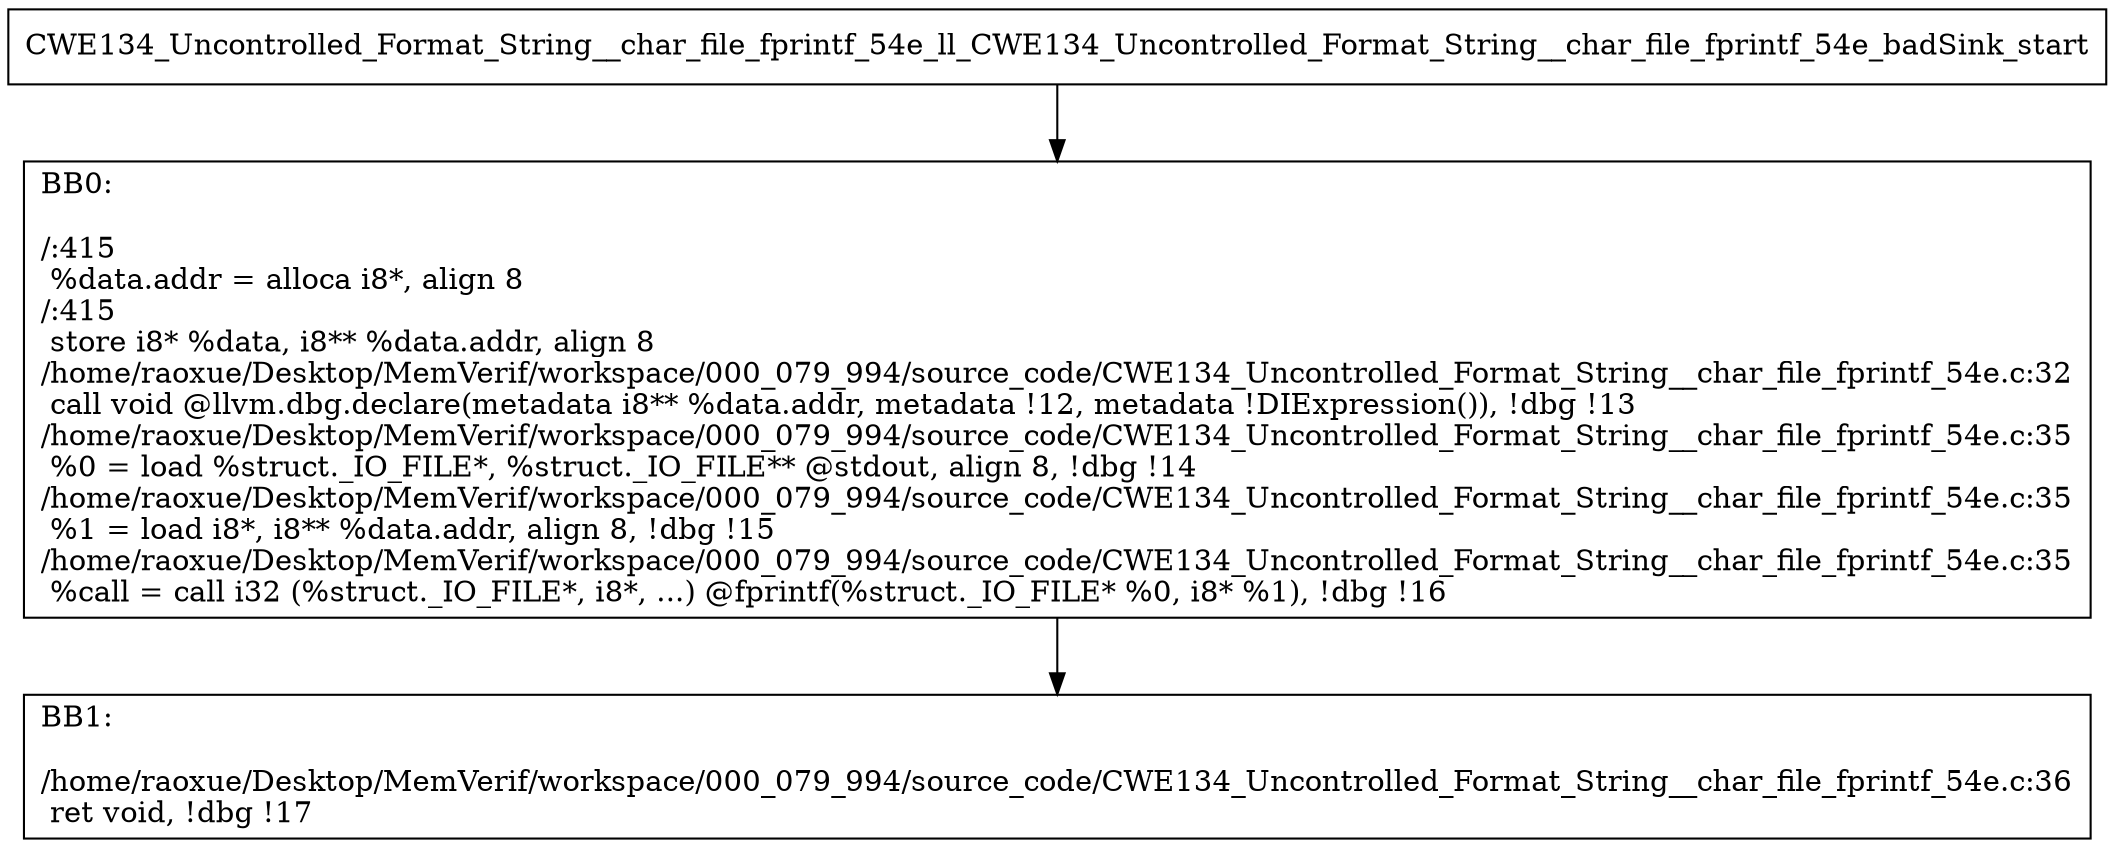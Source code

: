 digraph "CFG for'CWE134_Uncontrolled_Format_String__char_file_fprintf_54e_ll_CWE134_Uncontrolled_Format_String__char_file_fprintf_54e_badSink' function" {
	BBCWE134_Uncontrolled_Format_String__char_file_fprintf_54e_ll_CWE134_Uncontrolled_Format_String__char_file_fprintf_54e_badSink_start[shape=record,label="{CWE134_Uncontrolled_Format_String__char_file_fprintf_54e_ll_CWE134_Uncontrolled_Format_String__char_file_fprintf_54e_badSink_start}"];
	BBCWE134_Uncontrolled_Format_String__char_file_fprintf_54e_ll_CWE134_Uncontrolled_Format_String__char_file_fprintf_54e_badSink_start-> CWE134_Uncontrolled_Format_String__char_file_fprintf_54e_ll_CWE134_Uncontrolled_Format_String__char_file_fprintf_54e_badSinkBB0;
	CWE134_Uncontrolled_Format_String__char_file_fprintf_54e_ll_CWE134_Uncontrolled_Format_String__char_file_fprintf_54e_badSinkBB0 [shape=record, label="{BB0:\l\l/:415\l
  %data.addr = alloca i8*, align 8\l
/:415\l
  store i8* %data, i8** %data.addr, align 8\l
/home/raoxue/Desktop/MemVerif/workspace/000_079_994/source_code/CWE134_Uncontrolled_Format_String__char_file_fprintf_54e.c:32\l
  call void @llvm.dbg.declare(metadata i8** %data.addr, metadata !12, metadata !DIExpression()), !dbg !13\l
/home/raoxue/Desktop/MemVerif/workspace/000_079_994/source_code/CWE134_Uncontrolled_Format_String__char_file_fprintf_54e.c:35\l
  %0 = load %struct._IO_FILE*, %struct._IO_FILE** @stdout, align 8, !dbg !14\l
/home/raoxue/Desktop/MemVerif/workspace/000_079_994/source_code/CWE134_Uncontrolled_Format_String__char_file_fprintf_54e.c:35\l
  %1 = load i8*, i8** %data.addr, align 8, !dbg !15\l
/home/raoxue/Desktop/MemVerif/workspace/000_079_994/source_code/CWE134_Uncontrolled_Format_String__char_file_fprintf_54e.c:35\l
  %call = call i32 (%struct._IO_FILE*, i8*, ...) @fprintf(%struct._IO_FILE* %0, i8* %1), !dbg !16\l
}"];
	CWE134_Uncontrolled_Format_String__char_file_fprintf_54e_ll_CWE134_Uncontrolled_Format_String__char_file_fprintf_54e_badSinkBB0-> CWE134_Uncontrolled_Format_String__char_file_fprintf_54e_ll_CWE134_Uncontrolled_Format_String__char_file_fprintf_54e_badSinkBB1;
	CWE134_Uncontrolled_Format_String__char_file_fprintf_54e_ll_CWE134_Uncontrolled_Format_String__char_file_fprintf_54e_badSinkBB1 [shape=record, label="{BB1:\l\l/home/raoxue/Desktop/MemVerif/workspace/000_079_994/source_code/CWE134_Uncontrolled_Format_String__char_file_fprintf_54e.c:36\l
  ret void, !dbg !17\l
}"];
}
